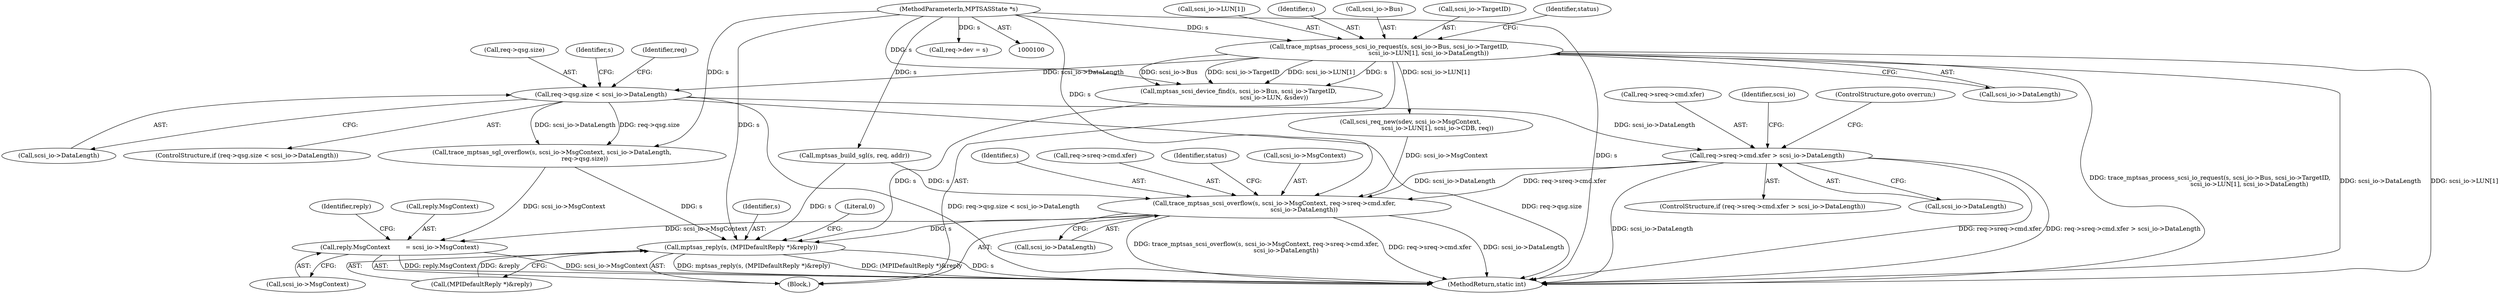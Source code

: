 digraph "0_qemu_670e56d3ed2918b3861d9216f2c0540d9e9ae0d5@pointer" {
"1000226" [label="(Call,req->sreq->cmd.xfer > scsi_io->DataLength)"];
"1000180" [label="(Call,req->qsg.size < scsi_io->DataLength)"];
"1000111" [label="(Call,trace_mptsas_process_scsi_io_request(s, scsi_io->Bus, scsi_io->TargetID,\n                                         scsi_io->LUN[1], scsi_io->DataLength))"];
"1000101" [label="(MethodParameterIn,MPTSASState *s)"];
"1000301" [label="(Call,trace_mptsas_scsi_overflow(s, scsi_io->MsgContext, req->sreq->cmd.xfer,\n                               scsi_io->DataLength))"];
"1000372" [label="(Call,reply.MsgContext        = scsi_io->MsgContext)"];
"1000392" [label="(Call,mptsas_reply(s, (MPIDefaultReply *)&reply))"];
"1000209" [label="(Identifier,req)"];
"1000227" [label="(Call,req->sreq->cmd.xfer)"];
"1000116" [label="(Call,scsi_io->TargetID)"];
"1000190" [label="(Call,trace_mptsas_sgl_overflow(s, scsi_io->MsgContext, scsi_io->DataLength,\n                                  req->qsg.size))"];
"1000400" [label="(MethodReturn,static int)"];
"1000124" [label="(Call,scsi_io->DataLength)"];
"1000226" [label="(Call,req->sreq->cmd.xfer > scsi_io->DataLength)"];
"1000128" [label="(Identifier,status)"];
"1000372" [label="(Call,reply.MsgContext        = scsi_io->MsgContext)"];
"1000313" [label="(Call,scsi_io->DataLength)"];
"1000186" [label="(Call,scsi_io->DataLength)"];
"1000399" [label="(Literal,0)"];
"1000381" [label="(Identifier,reply)"];
"1000119" [label="(Call,scsi_io->LUN[1])"];
"1000164" [label="(Call,req->dev = s)"];
"1000191" [label="(Identifier,s)"];
"1000129" [label="(Call,mptsas_scsi_device_find(s, scsi_io->Bus, scsi_io->TargetID,\n                                     scsi_io->LUN, &sdev))"];
"1000211" [label="(Call,scsi_req_new(sdev, scsi_io->MsgContext,\n                            scsi_io->LUN[1], scsi_io->CDB, req))"];
"1000234" [label="(Call,scsi_io->DataLength)"];
"1000171" [label="(Call,mptsas_build_sgl(s, req, addr))"];
"1000392" [label="(Call,mptsas_reply(s, (MPIDefaultReply *)&reply))"];
"1000302" [label="(Identifier,s)"];
"1000376" [label="(Call,scsi_io->MsgContext)"];
"1000301" [label="(Call,trace_mptsas_scsi_overflow(s, scsi_io->MsgContext, req->sreq->cmd.xfer,\n                               scsi_io->DataLength))"];
"1000112" [label="(Identifier,s)"];
"1000111" [label="(Call,trace_mptsas_process_scsi_io_request(s, scsi_io->Bus, scsi_io->TargetID,\n                                         scsi_io->LUN[1], scsi_io->DataLength))"];
"1000101" [label="(MethodParameterIn,MPTSASState *s)"];
"1000306" [label="(Call,req->sreq->cmd.xfer)"];
"1000242" [label="(Identifier,scsi_io)"];
"1000373" [label="(Call,reply.MsgContext)"];
"1000180" [label="(Call,req->qsg.size < scsi_io->DataLength)"];
"1000238" [label="(ControlStructure,goto overrun;)"];
"1000113" [label="(Call,scsi_io->Bus)"];
"1000303" [label="(Call,scsi_io->MsgContext)"];
"1000225" [label="(ControlStructure,if (req->sreq->cmd.xfer > scsi_io->DataLength))"];
"1000317" [label="(Identifier,status)"];
"1000394" [label="(Call,(MPIDefaultReply *)&reply)"];
"1000179" [label="(ControlStructure,if (req->qsg.size < scsi_io->DataLength))"];
"1000393" [label="(Identifier,s)"];
"1000181" [label="(Call,req->qsg.size)"];
"1000104" [label="(Block,)"];
"1000226" -> "1000225"  [label="AST: "];
"1000226" -> "1000234"  [label="CFG: "];
"1000227" -> "1000226"  [label="AST: "];
"1000234" -> "1000226"  [label="AST: "];
"1000238" -> "1000226"  [label="CFG: "];
"1000242" -> "1000226"  [label="CFG: "];
"1000226" -> "1000400"  [label="DDG: req->sreq->cmd.xfer"];
"1000226" -> "1000400"  [label="DDG: req->sreq->cmd.xfer > scsi_io->DataLength"];
"1000226" -> "1000400"  [label="DDG: scsi_io->DataLength"];
"1000180" -> "1000226"  [label="DDG: scsi_io->DataLength"];
"1000226" -> "1000301"  [label="DDG: req->sreq->cmd.xfer"];
"1000226" -> "1000301"  [label="DDG: scsi_io->DataLength"];
"1000180" -> "1000179"  [label="AST: "];
"1000180" -> "1000186"  [label="CFG: "];
"1000181" -> "1000180"  [label="AST: "];
"1000186" -> "1000180"  [label="AST: "];
"1000191" -> "1000180"  [label="CFG: "];
"1000209" -> "1000180"  [label="CFG: "];
"1000180" -> "1000400"  [label="DDG: req->qsg.size"];
"1000180" -> "1000400"  [label="DDG: req->qsg.size < scsi_io->DataLength"];
"1000111" -> "1000180"  [label="DDG: scsi_io->DataLength"];
"1000180" -> "1000190"  [label="DDG: scsi_io->DataLength"];
"1000180" -> "1000190"  [label="DDG: req->qsg.size"];
"1000111" -> "1000104"  [label="AST: "];
"1000111" -> "1000124"  [label="CFG: "];
"1000112" -> "1000111"  [label="AST: "];
"1000113" -> "1000111"  [label="AST: "];
"1000116" -> "1000111"  [label="AST: "];
"1000119" -> "1000111"  [label="AST: "];
"1000124" -> "1000111"  [label="AST: "];
"1000128" -> "1000111"  [label="CFG: "];
"1000111" -> "1000400"  [label="DDG: scsi_io->LUN[1]"];
"1000111" -> "1000400"  [label="DDG: trace_mptsas_process_scsi_io_request(s, scsi_io->Bus, scsi_io->TargetID,\n                                         scsi_io->LUN[1], scsi_io->DataLength)"];
"1000111" -> "1000400"  [label="DDG: scsi_io->DataLength"];
"1000101" -> "1000111"  [label="DDG: s"];
"1000111" -> "1000129"  [label="DDG: s"];
"1000111" -> "1000129"  [label="DDG: scsi_io->Bus"];
"1000111" -> "1000129"  [label="DDG: scsi_io->TargetID"];
"1000111" -> "1000129"  [label="DDG: scsi_io->LUN[1]"];
"1000111" -> "1000211"  [label="DDG: scsi_io->LUN[1]"];
"1000101" -> "1000100"  [label="AST: "];
"1000101" -> "1000400"  [label="DDG: s"];
"1000101" -> "1000129"  [label="DDG: s"];
"1000101" -> "1000164"  [label="DDG: s"];
"1000101" -> "1000171"  [label="DDG: s"];
"1000101" -> "1000190"  [label="DDG: s"];
"1000101" -> "1000301"  [label="DDG: s"];
"1000101" -> "1000392"  [label="DDG: s"];
"1000301" -> "1000104"  [label="AST: "];
"1000301" -> "1000313"  [label="CFG: "];
"1000302" -> "1000301"  [label="AST: "];
"1000303" -> "1000301"  [label="AST: "];
"1000306" -> "1000301"  [label="AST: "];
"1000313" -> "1000301"  [label="AST: "];
"1000317" -> "1000301"  [label="CFG: "];
"1000301" -> "1000400"  [label="DDG: scsi_io->DataLength"];
"1000301" -> "1000400"  [label="DDG: trace_mptsas_scsi_overflow(s, scsi_io->MsgContext, req->sreq->cmd.xfer,\n                               scsi_io->DataLength)"];
"1000301" -> "1000400"  [label="DDG: req->sreq->cmd.xfer"];
"1000171" -> "1000301"  [label="DDG: s"];
"1000211" -> "1000301"  [label="DDG: scsi_io->MsgContext"];
"1000301" -> "1000372"  [label="DDG: scsi_io->MsgContext"];
"1000301" -> "1000392"  [label="DDG: s"];
"1000372" -> "1000104"  [label="AST: "];
"1000372" -> "1000376"  [label="CFG: "];
"1000373" -> "1000372"  [label="AST: "];
"1000376" -> "1000372"  [label="AST: "];
"1000381" -> "1000372"  [label="CFG: "];
"1000372" -> "1000400"  [label="DDG: scsi_io->MsgContext"];
"1000372" -> "1000400"  [label="DDG: reply.MsgContext"];
"1000190" -> "1000372"  [label="DDG: scsi_io->MsgContext"];
"1000392" -> "1000104"  [label="AST: "];
"1000392" -> "1000394"  [label="CFG: "];
"1000393" -> "1000392"  [label="AST: "];
"1000394" -> "1000392"  [label="AST: "];
"1000399" -> "1000392"  [label="CFG: "];
"1000392" -> "1000400"  [label="DDG: mptsas_reply(s, (MPIDefaultReply *)&reply)"];
"1000392" -> "1000400"  [label="DDG: (MPIDefaultReply *)&reply"];
"1000392" -> "1000400"  [label="DDG: s"];
"1000129" -> "1000392"  [label="DDG: s"];
"1000171" -> "1000392"  [label="DDG: s"];
"1000190" -> "1000392"  [label="DDG: s"];
"1000394" -> "1000392"  [label="DDG: &reply"];
}
